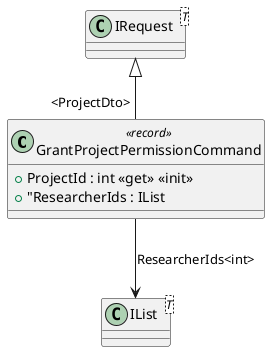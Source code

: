 @startuml
class GrantProjectPermissionCommand <<record>> {
    + ProjectId : int <<get>> <<init>>
    + "ResearcherIds : IList
}
class IList<T> {
}
class "IRequest"<T> {
}
"IRequest" <|-- "<ProjectDto>" GrantProjectPermissionCommand
GrantProjectPermissionCommand --> IList: "ResearcherIds<int>"
@enduml
